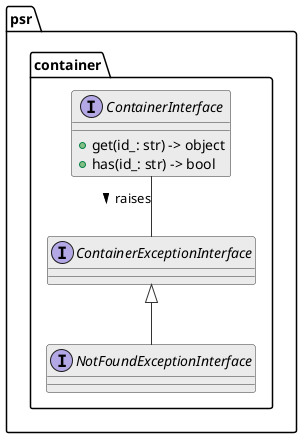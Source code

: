 @startuml

skinparam class {
  BackgroundColor #ebebeb
  ArrowColor      #333
  BorderColor     #333
}

skinparam lineType ortho

package psr.container {
  interface ContainerInterface {
    + get(id_: str) -> object
    + has(id_: str) -> bool
  }
  interface ContainerExceptionInterface {}
  interface NotFoundExceptionInterface extends ContainerExceptionInterface {}

  ContainerInterface -- ContainerExceptionInterface : "raises >"
}

@enduml
